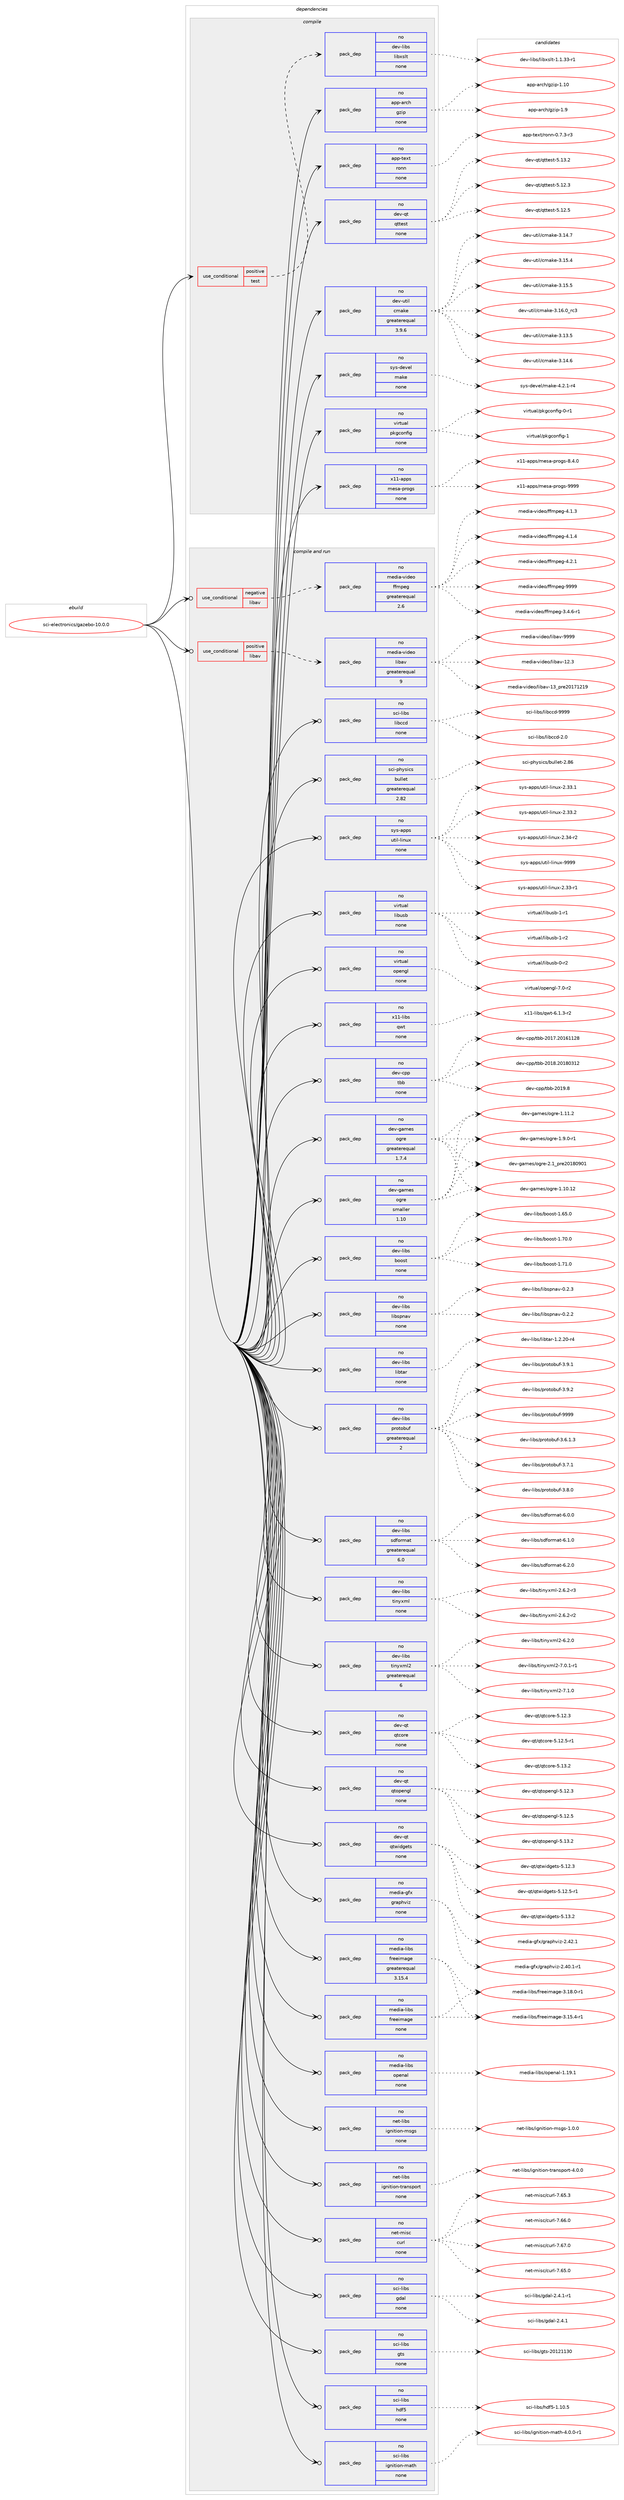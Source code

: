 digraph prolog {

# *************
# Graph options
# *************

newrank=true;
concentrate=true;
compound=true;
graph [rankdir=LR,fontname=Helvetica,fontsize=10,ranksep=1.5];#, ranksep=2.5, nodesep=0.2];
edge  [arrowhead=vee];
node  [fontname=Helvetica,fontsize=10];

# **********
# The ebuild
# **********

subgraph cluster_leftcol {
color=gray;
rank=same;
label=<<i>ebuild</i>>;
id [label="sci-electronics/gazebo-10.0.0", color=red, width=4, href="../sci-electronics/gazebo-10.0.0.svg"];
}

# ****************
# The dependencies
# ****************

subgraph cluster_midcol {
color=gray;
label=<<i>dependencies</i>>;
subgraph cluster_compile {
fillcolor="#eeeeee";
style=filled;
label=<<i>compile</i>>;
subgraph cond207112 {
dependency852628 [label=<<TABLE BORDER="0" CELLBORDER="1" CELLSPACING="0" CELLPADDING="4"><TR><TD ROWSPAN="3" CELLPADDING="10">use_conditional</TD></TR><TR><TD>positive</TD></TR><TR><TD>test</TD></TR></TABLE>>, shape=none, color=red];
subgraph pack630465 {
dependency852629 [label=<<TABLE BORDER="0" CELLBORDER="1" CELLSPACING="0" CELLPADDING="4" WIDTH="220"><TR><TD ROWSPAN="6" CELLPADDING="30">pack_dep</TD></TR><TR><TD WIDTH="110">no</TD></TR><TR><TD>dev-libs</TD></TR><TR><TD>libxslt</TD></TR><TR><TD>none</TD></TR><TR><TD></TD></TR></TABLE>>, shape=none, color=blue];
}
dependency852628:e -> dependency852629:w [weight=20,style="dashed",arrowhead="vee"];
}
id:e -> dependency852628:w [weight=20,style="solid",arrowhead="vee"];
subgraph pack630466 {
dependency852630 [label=<<TABLE BORDER="0" CELLBORDER="1" CELLSPACING="0" CELLPADDING="4" WIDTH="220"><TR><TD ROWSPAN="6" CELLPADDING="30">pack_dep</TD></TR><TR><TD WIDTH="110">no</TD></TR><TR><TD>app-arch</TD></TR><TR><TD>gzip</TD></TR><TR><TD>none</TD></TR><TR><TD></TD></TR></TABLE>>, shape=none, color=blue];
}
id:e -> dependency852630:w [weight=20,style="solid",arrowhead="vee"];
subgraph pack630467 {
dependency852631 [label=<<TABLE BORDER="0" CELLBORDER="1" CELLSPACING="0" CELLPADDING="4" WIDTH="220"><TR><TD ROWSPAN="6" CELLPADDING="30">pack_dep</TD></TR><TR><TD WIDTH="110">no</TD></TR><TR><TD>app-text</TD></TR><TR><TD>ronn</TD></TR><TR><TD>none</TD></TR><TR><TD></TD></TR></TABLE>>, shape=none, color=blue];
}
id:e -> dependency852631:w [weight=20,style="solid",arrowhead="vee"];
subgraph pack630468 {
dependency852632 [label=<<TABLE BORDER="0" CELLBORDER="1" CELLSPACING="0" CELLPADDING="4" WIDTH="220"><TR><TD ROWSPAN="6" CELLPADDING="30">pack_dep</TD></TR><TR><TD WIDTH="110">no</TD></TR><TR><TD>dev-qt</TD></TR><TR><TD>qttest</TD></TR><TR><TD>none</TD></TR><TR><TD></TD></TR></TABLE>>, shape=none, color=blue];
}
id:e -> dependency852632:w [weight=20,style="solid",arrowhead="vee"];
subgraph pack630469 {
dependency852633 [label=<<TABLE BORDER="0" CELLBORDER="1" CELLSPACING="0" CELLPADDING="4" WIDTH="220"><TR><TD ROWSPAN="6" CELLPADDING="30">pack_dep</TD></TR><TR><TD WIDTH="110">no</TD></TR><TR><TD>dev-util</TD></TR><TR><TD>cmake</TD></TR><TR><TD>greaterequal</TD></TR><TR><TD>3.9.6</TD></TR></TABLE>>, shape=none, color=blue];
}
id:e -> dependency852633:w [weight=20,style="solid",arrowhead="vee"];
subgraph pack630470 {
dependency852634 [label=<<TABLE BORDER="0" CELLBORDER="1" CELLSPACING="0" CELLPADDING="4" WIDTH="220"><TR><TD ROWSPAN="6" CELLPADDING="30">pack_dep</TD></TR><TR><TD WIDTH="110">no</TD></TR><TR><TD>sys-devel</TD></TR><TR><TD>make</TD></TR><TR><TD>none</TD></TR><TR><TD></TD></TR></TABLE>>, shape=none, color=blue];
}
id:e -> dependency852634:w [weight=20,style="solid",arrowhead="vee"];
subgraph pack630471 {
dependency852635 [label=<<TABLE BORDER="0" CELLBORDER="1" CELLSPACING="0" CELLPADDING="4" WIDTH="220"><TR><TD ROWSPAN="6" CELLPADDING="30">pack_dep</TD></TR><TR><TD WIDTH="110">no</TD></TR><TR><TD>virtual</TD></TR><TR><TD>pkgconfig</TD></TR><TR><TD>none</TD></TR><TR><TD></TD></TR></TABLE>>, shape=none, color=blue];
}
id:e -> dependency852635:w [weight=20,style="solid",arrowhead="vee"];
subgraph pack630472 {
dependency852636 [label=<<TABLE BORDER="0" CELLBORDER="1" CELLSPACING="0" CELLPADDING="4" WIDTH="220"><TR><TD ROWSPAN="6" CELLPADDING="30">pack_dep</TD></TR><TR><TD WIDTH="110">no</TD></TR><TR><TD>x11-apps</TD></TR><TR><TD>mesa-progs</TD></TR><TR><TD>none</TD></TR><TR><TD></TD></TR></TABLE>>, shape=none, color=blue];
}
id:e -> dependency852636:w [weight=20,style="solid",arrowhead="vee"];
}
subgraph cluster_compileandrun {
fillcolor="#eeeeee";
style=filled;
label=<<i>compile and run</i>>;
subgraph cond207113 {
dependency852637 [label=<<TABLE BORDER="0" CELLBORDER="1" CELLSPACING="0" CELLPADDING="4"><TR><TD ROWSPAN="3" CELLPADDING="10">use_conditional</TD></TR><TR><TD>negative</TD></TR><TR><TD>libav</TD></TR></TABLE>>, shape=none, color=red];
subgraph pack630473 {
dependency852638 [label=<<TABLE BORDER="0" CELLBORDER="1" CELLSPACING="0" CELLPADDING="4" WIDTH="220"><TR><TD ROWSPAN="6" CELLPADDING="30">pack_dep</TD></TR><TR><TD WIDTH="110">no</TD></TR><TR><TD>media-video</TD></TR><TR><TD>ffmpeg</TD></TR><TR><TD>greaterequal</TD></TR><TR><TD>2.6</TD></TR></TABLE>>, shape=none, color=blue];
}
dependency852637:e -> dependency852638:w [weight=20,style="dashed",arrowhead="vee"];
}
id:e -> dependency852637:w [weight=20,style="solid",arrowhead="odotvee"];
subgraph cond207114 {
dependency852639 [label=<<TABLE BORDER="0" CELLBORDER="1" CELLSPACING="0" CELLPADDING="4"><TR><TD ROWSPAN="3" CELLPADDING="10">use_conditional</TD></TR><TR><TD>positive</TD></TR><TR><TD>libav</TD></TR></TABLE>>, shape=none, color=red];
subgraph pack630474 {
dependency852640 [label=<<TABLE BORDER="0" CELLBORDER="1" CELLSPACING="0" CELLPADDING="4" WIDTH="220"><TR><TD ROWSPAN="6" CELLPADDING="30">pack_dep</TD></TR><TR><TD WIDTH="110">no</TD></TR><TR><TD>media-video</TD></TR><TR><TD>libav</TD></TR><TR><TD>greaterequal</TD></TR><TR><TD>9</TD></TR></TABLE>>, shape=none, color=blue];
}
dependency852639:e -> dependency852640:w [weight=20,style="dashed",arrowhead="vee"];
}
id:e -> dependency852639:w [weight=20,style="solid",arrowhead="odotvee"];
subgraph pack630475 {
dependency852641 [label=<<TABLE BORDER="0" CELLBORDER="1" CELLSPACING="0" CELLPADDING="4" WIDTH="220"><TR><TD ROWSPAN="6" CELLPADDING="30">pack_dep</TD></TR><TR><TD WIDTH="110">no</TD></TR><TR><TD>dev-cpp</TD></TR><TR><TD>tbb</TD></TR><TR><TD>none</TD></TR><TR><TD></TD></TR></TABLE>>, shape=none, color=blue];
}
id:e -> dependency852641:w [weight=20,style="solid",arrowhead="odotvee"];
subgraph pack630476 {
dependency852642 [label=<<TABLE BORDER="0" CELLBORDER="1" CELLSPACING="0" CELLPADDING="4" WIDTH="220"><TR><TD ROWSPAN="6" CELLPADDING="30">pack_dep</TD></TR><TR><TD WIDTH="110">no</TD></TR><TR><TD>dev-games</TD></TR><TR><TD>ogre</TD></TR><TR><TD>greaterequal</TD></TR><TR><TD>1.7.4</TD></TR></TABLE>>, shape=none, color=blue];
}
id:e -> dependency852642:w [weight=20,style="solid",arrowhead="odotvee"];
subgraph pack630477 {
dependency852643 [label=<<TABLE BORDER="0" CELLBORDER="1" CELLSPACING="0" CELLPADDING="4" WIDTH="220"><TR><TD ROWSPAN="6" CELLPADDING="30">pack_dep</TD></TR><TR><TD WIDTH="110">no</TD></TR><TR><TD>dev-games</TD></TR><TR><TD>ogre</TD></TR><TR><TD>smaller</TD></TR><TR><TD>1.10</TD></TR></TABLE>>, shape=none, color=blue];
}
id:e -> dependency852643:w [weight=20,style="solid",arrowhead="odotvee"];
subgraph pack630478 {
dependency852644 [label=<<TABLE BORDER="0" CELLBORDER="1" CELLSPACING="0" CELLPADDING="4" WIDTH="220"><TR><TD ROWSPAN="6" CELLPADDING="30">pack_dep</TD></TR><TR><TD WIDTH="110">no</TD></TR><TR><TD>dev-libs</TD></TR><TR><TD>boost</TD></TR><TR><TD>none</TD></TR><TR><TD></TD></TR></TABLE>>, shape=none, color=blue];
}
id:e -> dependency852644:w [weight=20,style="solid",arrowhead="odotvee"];
subgraph pack630479 {
dependency852645 [label=<<TABLE BORDER="0" CELLBORDER="1" CELLSPACING="0" CELLPADDING="4" WIDTH="220"><TR><TD ROWSPAN="6" CELLPADDING="30">pack_dep</TD></TR><TR><TD WIDTH="110">no</TD></TR><TR><TD>dev-libs</TD></TR><TR><TD>libspnav</TD></TR><TR><TD>none</TD></TR><TR><TD></TD></TR></TABLE>>, shape=none, color=blue];
}
id:e -> dependency852645:w [weight=20,style="solid",arrowhead="odotvee"];
subgraph pack630480 {
dependency852646 [label=<<TABLE BORDER="0" CELLBORDER="1" CELLSPACING="0" CELLPADDING="4" WIDTH="220"><TR><TD ROWSPAN="6" CELLPADDING="30">pack_dep</TD></TR><TR><TD WIDTH="110">no</TD></TR><TR><TD>dev-libs</TD></TR><TR><TD>libtar</TD></TR><TR><TD>none</TD></TR><TR><TD></TD></TR></TABLE>>, shape=none, color=blue];
}
id:e -> dependency852646:w [weight=20,style="solid",arrowhead="odotvee"];
subgraph pack630481 {
dependency852647 [label=<<TABLE BORDER="0" CELLBORDER="1" CELLSPACING="0" CELLPADDING="4" WIDTH="220"><TR><TD ROWSPAN="6" CELLPADDING="30">pack_dep</TD></TR><TR><TD WIDTH="110">no</TD></TR><TR><TD>dev-libs</TD></TR><TR><TD>protobuf</TD></TR><TR><TD>greaterequal</TD></TR><TR><TD>2</TD></TR></TABLE>>, shape=none, color=blue];
}
id:e -> dependency852647:w [weight=20,style="solid",arrowhead="odotvee"];
subgraph pack630482 {
dependency852648 [label=<<TABLE BORDER="0" CELLBORDER="1" CELLSPACING="0" CELLPADDING="4" WIDTH="220"><TR><TD ROWSPAN="6" CELLPADDING="30">pack_dep</TD></TR><TR><TD WIDTH="110">no</TD></TR><TR><TD>dev-libs</TD></TR><TR><TD>sdformat</TD></TR><TR><TD>greaterequal</TD></TR><TR><TD>6.0</TD></TR></TABLE>>, shape=none, color=blue];
}
id:e -> dependency852648:w [weight=20,style="solid",arrowhead="odotvee"];
subgraph pack630483 {
dependency852649 [label=<<TABLE BORDER="0" CELLBORDER="1" CELLSPACING="0" CELLPADDING="4" WIDTH="220"><TR><TD ROWSPAN="6" CELLPADDING="30">pack_dep</TD></TR><TR><TD WIDTH="110">no</TD></TR><TR><TD>dev-libs</TD></TR><TR><TD>tinyxml</TD></TR><TR><TD>none</TD></TR><TR><TD></TD></TR></TABLE>>, shape=none, color=blue];
}
id:e -> dependency852649:w [weight=20,style="solid",arrowhead="odotvee"];
subgraph pack630484 {
dependency852650 [label=<<TABLE BORDER="0" CELLBORDER="1" CELLSPACING="0" CELLPADDING="4" WIDTH="220"><TR><TD ROWSPAN="6" CELLPADDING="30">pack_dep</TD></TR><TR><TD WIDTH="110">no</TD></TR><TR><TD>dev-libs</TD></TR><TR><TD>tinyxml2</TD></TR><TR><TD>greaterequal</TD></TR><TR><TD>6</TD></TR></TABLE>>, shape=none, color=blue];
}
id:e -> dependency852650:w [weight=20,style="solid",arrowhead="odotvee"];
subgraph pack630485 {
dependency852651 [label=<<TABLE BORDER="0" CELLBORDER="1" CELLSPACING="0" CELLPADDING="4" WIDTH="220"><TR><TD ROWSPAN="6" CELLPADDING="30">pack_dep</TD></TR><TR><TD WIDTH="110">no</TD></TR><TR><TD>dev-qt</TD></TR><TR><TD>qtcore</TD></TR><TR><TD>none</TD></TR><TR><TD></TD></TR></TABLE>>, shape=none, color=blue];
}
id:e -> dependency852651:w [weight=20,style="solid",arrowhead="odotvee"];
subgraph pack630486 {
dependency852652 [label=<<TABLE BORDER="0" CELLBORDER="1" CELLSPACING="0" CELLPADDING="4" WIDTH="220"><TR><TD ROWSPAN="6" CELLPADDING="30">pack_dep</TD></TR><TR><TD WIDTH="110">no</TD></TR><TR><TD>dev-qt</TD></TR><TR><TD>qtopengl</TD></TR><TR><TD>none</TD></TR><TR><TD></TD></TR></TABLE>>, shape=none, color=blue];
}
id:e -> dependency852652:w [weight=20,style="solid",arrowhead="odotvee"];
subgraph pack630487 {
dependency852653 [label=<<TABLE BORDER="0" CELLBORDER="1" CELLSPACING="0" CELLPADDING="4" WIDTH="220"><TR><TD ROWSPAN="6" CELLPADDING="30">pack_dep</TD></TR><TR><TD WIDTH="110">no</TD></TR><TR><TD>dev-qt</TD></TR><TR><TD>qtwidgets</TD></TR><TR><TD>none</TD></TR><TR><TD></TD></TR></TABLE>>, shape=none, color=blue];
}
id:e -> dependency852653:w [weight=20,style="solid",arrowhead="odotvee"];
subgraph pack630488 {
dependency852654 [label=<<TABLE BORDER="0" CELLBORDER="1" CELLSPACING="0" CELLPADDING="4" WIDTH="220"><TR><TD ROWSPAN="6" CELLPADDING="30">pack_dep</TD></TR><TR><TD WIDTH="110">no</TD></TR><TR><TD>media-gfx</TD></TR><TR><TD>graphviz</TD></TR><TR><TD>none</TD></TR><TR><TD></TD></TR></TABLE>>, shape=none, color=blue];
}
id:e -> dependency852654:w [weight=20,style="solid",arrowhead="odotvee"];
subgraph pack630489 {
dependency852655 [label=<<TABLE BORDER="0" CELLBORDER="1" CELLSPACING="0" CELLPADDING="4" WIDTH="220"><TR><TD ROWSPAN="6" CELLPADDING="30">pack_dep</TD></TR><TR><TD WIDTH="110">no</TD></TR><TR><TD>media-libs</TD></TR><TR><TD>freeimage</TD></TR><TR><TD>greaterequal</TD></TR><TR><TD>3.15.4</TD></TR></TABLE>>, shape=none, color=blue];
}
id:e -> dependency852655:w [weight=20,style="solid",arrowhead="odotvee"];
subgraph pack630490 {
dependency852656 [label=<<TABLE BORDER="0" CELLBORDER="1" CELLSPACING="0" CELLPADDING="4" WIDTH="220"><TR><TD ROWSPAN="6" CELLPADDING="30">pack_dep</TD></TR><TR><TD WIDTH="110">no</TD></TR><TR><TD>media-libs</TD></TR><TR><TD>freeimage</TD></TR><TR><TD>none</TD></TR><TR><TD></TD></TR></TABLE>>, shape=none, color=blue];
}
id:e -> dependency852656:w [weight=20,style="solid",arrowhead="odotvee"];
subgraph pack630491 {
dependency852657 [label=<<TABLE BORDER="0" CELLBORDER="1" CELLSPACING="0" CELLPADDING="4" WIDTH="220"><TR><TD ROWSPAN="6" CELLPADDING="30">pack_dep</TD></TR><TR><TD WIDTH="110">no</TD></TR><TR><TD>media-libs</TD></TR><TR><TD>openal</TD></TR><TR><TD>none</TD></TR><TR><TD></TD></TR></TABLE>>, shape=none, color=blue];
}
id:e -> dependency852657:w [weight=20,style="solid",arrowhead="odotvee"];
subgraph pack630492 {
dependency852658 [label=<<TABLE BORDER="0" CELLBORDER="1" CELLSPACING="0" CELLPADDING="4" WIDTH="220"><TR><TD ROWSPAN="6" CELLPADDING="30">pack_dep</TD></TR><TR><TD WIDTH="110">no</TD></TR><TR><TD>net-libs</TD></TR><TR><TD>ignition-msgs</TD></TR><TR><TD>none</TD></TR><TR><TD></TD></TR></TABLE>>, shape=none, color=blue];
}
id:e -> dependency852658:w [weight=20,style="solid",arrowhead="odotvee"];
subgraph pack630493 {
dependency852659 [label=<<TABLE BORDER="0" CELLBORDER="1" CELLSPACING="0" CELLPADDING="4" WIDTH="220"><TR><TD ROWSPAN="6" CELLPADDING="30">pack_dep</TD></TR><TR><TD WIDTH="110">no</TD></TR><TR><TD>net-libs</TD></TR><TR><TD>ignition-transport</TD></TR><TR><TD>none</TD></TR><TR><TD></TD></TR></TABLE>>, shape=none, color=blue];
}
id:e -> dependency852659:w [weight=20,style="solid",arrowhead="odotvee"];
subgraph pack630494 {
dependency852660 [label=<<TABLE BORDER="0" CELLBORDER="1" CELLSPACING="0" CELLPADDING="4" WIDTH="220"><TR><TD ROWSPAN="6" CELLPADDING="30">pack_dep</TD></TR><TR><TD WIDTH="110">no</TD></TR><TR><TD>net-misc</TD></TR><TR><TD>curl</TD></TR><TR><TD>none</TD></TR><TR><TD></TD></TR></TABLE>>, shape=none, color=blue];
}
id:e -> dependency852660:w [weight=20,style="solid",arrowhead="odotvee"];
subgraph pack630495 {
dependency852661 [label=<<TABLE BORDER="0" CELLBORDER="1" CELLSPACING="0" CELLPADDING="4" WIDTH="220"><TR><TD ROWSPAN="6" CELLPADDING="30">pack_dep</TD></TR><TR><TD WIDTH="110">no</TD></TR><TR><TD>sci-libs</TD></TR><TR><TD>gdal</TD></TR><TR><TD>none</TD></TR><TR><TD></TD></TR></TABLE>>, shape=none, color=blue];
}
id:e -> dependency852661:w [weight=20,style="solid",arrowhead="odotvee"];
subgraph pack630496 {
dependency852662 [label=<<TABLE BORDER="0" CELLBORDER="1" CELLSPACING="0" CELLPADDING="4" WIDTH="220"><TR><TD ROWSPAN="6" CELLPADDING="30">pack_dep</TD></TR><TR><TD WIDTH="110">no</TD></TR><TR><TD>sci-libs</TD></TR><TR><TD>gts</TD></TR><TR><TD>none</TD></TR><TR><TD></TD></TR></TABLE>>, shape=none, color=blue];
}
id:e -> dependency852662:w [weight=20,style="solid",arrowhead="odotvee"];
subgraph pack630497 {
dependency852663 [label=<<TABLE BORDER="0" CELLBORDER="1" CELLSPACING="0" CELLPADDING="4" WIDTH="220"><TR><TD ROWSPAN="6" CELLPADDING="30">pack_dep</TD></TR><TR><TD WIDTH="110">no</TD></TR><TR><TD>sci-libs</TD></TR><TR><TD>hdf5</TD></TR><TR><TD>none</TD></TR><TR><TD></TD></TR></TABLE>>, shape=none, color=blue];
}
id:e -> dependency852663:w [weight=20,style="solid",arrowhead="odotvee"];
subgraph pack630498 {
dependency852664 [label=<<TABLE BORDER="0" CELLBORDER="1" CELLSPACING="0" CELLPADDING="4" WIDTH="220"><TR><TD ROWSPAN="6" CELLPADDING="30">pack_dep</TD></TR><TR><TD WIDTH="110">no</TD></TR><TR><TD>sci-libs</TD></TR><TR><TD>ignition-math</TD></TR><TR><TD>none</TD></TR><TR><TD></TD></TR></TABLE>>, shape=none, color=blue];
}
id:e -> dependency852664:w [weight=20,style="solid",arrowhead="odotvee"];
subgraph pack630499 {
dependency852665 [label=<<TABLE BORDER="0" CELLBORDER="1" CELLSPACING="0" CELLPADDING="4" WIDTH="220"><TR><TD ROWSPAN="6" CELLPADDING="30">pack_dep</TD></TR><TR><TD WIDTH="110">no</TD></TR><TR><TD>sci-libs</TD></TR><TR><TD>libccd</TD></TR><TR><TD>none</TD></TR><TR><TD></TD></TR></TABLE>>, shape=none, color=blue];
}
id:e -> dependency852665:w [weight=20,style="solid",arrowhead="odotvee"];
subgraph pack630500 {
dependency852666 [label=<<TABLE BORDER="0" CELLBORDER="1" CELLSPACING="0" CELLPADDING="4" WIDTH="220"><TR><TD ROWSPAN="6" CELLPADDING="30">pack_dep</TD></TR><TR><TD WIDTH="110">no</TD></TR><TR><TD>sci-physics</TD></TR><TR><TD>bullet</TD></TR><TR><TD>greaterequal</TD></TR><TR><TD>2.82</TD></TR></TABLE>>, shape=none, color=blue];
}
id:e -> dependency852666:w [weight=20,style="solid",arrowhead="odotvee"];
subgraph pack630501 {
dependency852667 [label=<<TABLE BORDER="0" CELLBORDER="1" CELLSPACING="0" CELLPADDING="4" WIDTH="220"><TR><TD ROWSPAN="6" CELLPADDING="30">pack_dep</TD></TR><TR><TD WIDTH="110">no</TD></TR><TR><TD>sys-apps</TD></TR><TR><TD>util-linux</TD></TR><TR><TD>none</TD></TR><TR><TD></TD></TR></TABLE>>, shape=none, color=blue];
}
id:e -> dependency852667:w [weight=20,style="solid",arrowhead="odotvee"];
subgraph pack630502 {
dependency852668 [label=<<TABLE BORDER="0" CELLBORDER="1" CELLSPACING="0" CELLPADDING="4" WIDTH="220"><TR><TD ROWSPAN="6" CELLPADDING="30">pack_dep</TD></TR><TR><TD WIDTH="110">no</TD></TR><TR><TD>virtual</TD></TR><TR><TD>libusb</TD></TR><TR><TD>none</TD></TR><TR><TD></TD></TR></TABLE>>, shape=none, color=blue];
}
id:e -> dependency852668:w [weight=20,style="solid",arrowhead="odotvee"];
subgraph pack630503 {
dependency852669 [label=<<TABLE BORDER="0" CELLBORDER="1" CELLSPACING="0" CELLPADDING="4" WIDTH="220"><TR><TD ROWSPAN="6" CELLPADDING="30">pack_dep</TD></TR><TR><TD WIDTH="110">no</TD></TR><TR><TD>virtual</TD></TR><TR><TD>opengl</TD></TR><TR><TD>none</TD></TR><TR><TD></TD></TR></TABLE>>, shape=none, color=blue];
}
id:e -> dependency852669:w [weight=20,style="solid",arrowhead="odotvee"];
subgraph pack630504 {
dependency852670 [label=<<TABLE BORDER="0" CELLBORDER="1" CELLSPACING="0" CELLPADDING="4" WIDTH="220"><TR><TD ROWSPAN="6" CELLPADDING="30">pack_dep</TD></TR><TR><TD WIDTH="110">no</TD></TR><TR><TD>x11-libs</TD></TR><TR><TD>qwt</TD></TR><TR><TD>none</TD></TR><TR><TD></TD></TR></TABLE>>, shape=none, color=blue];
}
id:e -> dependency852670:w [weight=20,style="solid",arrowhead="odotvee"];
}
subgraph cluster_run {
fillcolor="#eeeeee";
style=filled;
label=<<i>run</i>>;
}
}

# **************
# The candidates
# **************

subgraph cluster_choices {
rank=same;
color=gray;
label=<<i>candidates</i>>;

subgraph choice630465 {
color=black;
nodesep=1;
choice10010111845108105981154710810598120115108116454946494651514511449 [label="dev-libs/libxslt-1.1.33-r1", color=red, width=4,href="../dev-libs/libxslt-1.1.33-r1.svg"];
dependency852629:e -> choice10010111845108105981154710810598120115108116454946494651514511449:w [style=dotted,weight="100"];
}
subgraph choice630466 {
color=black;
nodesep=1;
choice97112112459711499104471031221051124549464948 [label="app-arch/gzip-1.10", color=red, width=4,href="../app-arch/gzip-1.10.svg"];
choice971121124597114991044710312210511245494657 [label="app-arch/gzip-1.9", color=red, width=4,href="../app-arch/gzip-1.9.svg"];
dependency852630:e -> choice97112112459711499104471031221051124549464948:w [style=dotted,weight="100"];
dependency852630:e -> choice971121124597114991044710312210511245494657:w [style=dotted,weight="100"];
}
subgraph choice630467 {
color=black;
nodesep=1;
choice9711211245116101120116471141111101104548465546514511451 [label="app-text/ronn-0.7.3-r3", color=red, width=4,href="../app-text/ronn-0.7.3-r3.svg"];
dependency852631:e -> choice9711211245116101120116471141111101104548465546514511451:w [style=dotted,weight="100"];
}
subgraph choice630468 {
color=black;
nodesep=1;
choice100101118451131164711311611610111511645534649504651 [label="dev-qt/qttest-5.12.3", color=red, width=4,href="../dev-qt/qttest-5.12.3.svg"];
choice100101118451131164711311611610111511645534649504653 [label="dev-qt/qttest-5.12.5", color=red, width=4,href="../dev-qt/qttest-5.12.5.svg"];
choice100101118451131164711311611610111511645534649514650 [label="dev-qt/qttest-5.13.2", color=red, width=4,href="../dev-qt/qttest-5.13.2.svg"];
dependency852632:e -> choice100101118451131164711311611610111511645534649504651:w [style=dotted,weight="100"];
dependency852632:e -> choice100101118451131164711311611610111511645534649504653:w [style=dotted,weight="100"];
dependency852632:e -> choice100101118451131164711311611610111511645534649514650:w [style=dotted,weight="100"];
}
subgraph choice630469 {
color=black;
nodesep=1;
choice1001011184511711610510847991099710710145514649514653 [label="dev-util/cmake-3.13.5", color=red, width=4,href="../dev-util/cmake-3.13.5.svg"];
choice1001011184511711610510847991099710710145514649524654 [label="dev-util/cmake-3.14.6", color=red, width=4,href="../dev-util/cmake-3.14.6.svg"];
choice1001011184511711610510847991099710710145514649524655 [label="dev-util/cmake-3.14.7", color=red, width=4,href="../dev-util/cmake-3.14.7.svg"];
choice1001011184511711610510847991099710710145514649534652 [label="dev-util/cmake-3.15.4", color=red, width=4,href="../dev-util/cmake-3.15.4.svg"];
choice1001011184511711610510847991099710710145514649534653 [label="dev-util/cmake-3.15.5", color=red, width=4,href="../dev-util/cmake-3.15.5.svg"];
choice1001011184511711610510847991099710710145514649544648951149951 [label="dev-util/cmake-3.16.0_rc3", color=red, width=4,href="../dev-util/cmake-3.16.0_rc3.svg"];
dependency852633:e -> choice1001011184511711610510847991099710710145514649514653:w [style=dotted,weight="100"];
dependency852633:e -> choice1001011184511711610510847991099710710145514649524654:w [style=dotted,weight="100"];
dependency852633:e -> choice1001011184511711610510847991099710710145514649524655:w [style=dotted,weight="100"];
dependency852633:e -> choice1001011184511711610510847991099710710145514649534652:w [style=dotted,weight="100"];
dependency852633:e -> choice1001011184511711610510847991099710710145514649534653:w [style=dotted,weight="100"];
dependency852633:e -> choice1001011184511711610510847991099710710145514649544648951149951:w [style=dotted,weight="100"];
}
subgraph choice630470 {
color=black;
nodesep=1;
choice1151211154510010111810110847109971071014552465046494511452 [label="sys-devel/make-4.2.1-r4", color=red, width=4,href="../sys-devel/make-4.2.1-r4.svg"];
dependency852634:e -> choice1151211154510010111810110847109971071014552465046494511452:w [style=dotted,weight="100"];
}
subgraph choice630471 {
color=black;
nodesep=1;
choice11810511411611797108471121071039911111010210510345484511449 [label="virtual/pkgconfig-0-r1", color=red, width=4,href="../virtual/pkgconfig-0-r1.svg"];
choice1181051141161179710847112107103991111101021051034549 [label="virtual/pkgconfig-1", color=red, width=4,href="../virtual/pkgconfig-1.svg"];
dependency852635:e -> choice11810511411611797108471121071039911111010210510345484511449:w [style=dotted,weight="100"];
dependency852635:e -> choice1181051141161179710847112107103991111101021051034549:w [style=dotted,weight="100"];
}
subgraph choice630472 {
color=black;
nodesep=1;
choice12049494597112112115471091011159745112114111103115455646524648 [label="x11-apps/mesa-progs-8.4.0", color=red, width=4,href="../x11-apps/mesa-progs-8.4.0.svg"];
choice120494945971121121154710910111597451121141111031154557575757 [label="x11-apps/mesa-progs-9999", color=red, width=4,href="../x11-apps/mesa-progs-9999.svg"];
dependency852636:e -> choice12049494597112112115471091011159745112114111103115455646524648:w [style=dotted,weight="100"];
dependency852636:e -> choice120494945971121121154710910111597451121141111031154557575757:w [style=dotted,weight="100"];
}
subgraph choice630473 {
color=black;
nodesep=1;
choice1091011001059745118105100101111471021021091121011034551465246544511449 [label="media-video/ffmpeg-3.4.6-r1", color=red, width=4,href="../media-video/ffmpeg-3.4.6-r1.svg"];
choice109101100105974511810510010111147102102109112101103455246494651 [label="media-video/ffmpeg-4.1.3", color=red, width=4,href="../media-video/ffmpeg-4.1.3.svg"];
choice109101100105974511810510010111147102102109112101103455246494652 [label="media-video/ffmpeg-4.1.4", color=red, width=4,href="../media-video/ffmpeg-4.1.4.svg"];
choice109101100105974511810510010111147102102109112101103455246504649 [label="media-video/ffmpeg-4.2.1", color=red, width=4,href="../media-video/ffmpeg-4.2.1.svg"];
choice1091011001059745118105100101111471021021091121011034557575757 [label="media-video/ffmpeg-9999", color=red, width=4,href="../media-video/ffmpeg-9999.svg"];
dependency852638:e -> choice1091011001059745118105100101111471021021091121011034551465246544511449:w [style=dotted,weight="100"];
dependency852638:e -> choice109101100105974511810510010111147102102109112101103455246494651:w [style=dotted,weight="100"];
dependency852638:e -> choice109101100105974511810510010111147102102109112101103455246494652:w [style=dotted,weight="100"];
dependency852638:e -> choice109101100105974511810510010111147102102109112101103455246504649:w [style=dotted,weight="100"];
dependency852638:e -> choice1091011001059745118105100101111471021021091121011034557575757:w [style=dotted,weight="100"];
}
subgraph choice630474 {
color=black;
nodesep=1;
choice10910110010597451181051001011114710810598971184549504651 [label="media-video/libav-12.3", color=red, width=4,href="../media-video/libav-12.3.svg"];
choice1091011001059745118105100101111471081059897118454951951121141015048495549504957 [label="media-video/libav-13_pre20171219", color=red, width=4,href="../media-video/libav-13_pre20171219.svg"];
choice10910110010597451181051001011114710810598971184557575757 [label="media-video/libav-9999", color=red, width=4,href="../media-video/libav-9999.svg"];
dependency852640:e -> choice10910110010597451181051001011114710810598971184549504651:w [style=dotted,weight="100"];
dependency852640:e -> choice1091011001059745118105100101111471081059897118454951951121141015048495549504957:w [style=dotted,weight="100"];
dependency852640:e -> choice10910110010597451181051001011114710810598971184557575757:w [style=dotted,weight="100"];
}
subgraph choice630475 {
color=black;
nodesep=1;
choice10010111845991121124711698984550484955465048495449495056 [label="dev-cpp/tbb-2017.20161128", color=red, width=4,href="../dev-cpp/tbb-2017.20161128.svg"];
choice10010111845991121124711698984550484956465048495648514950 [label="dev-cpp/tbb-2018.20180312", color=red, width=4,href="../dev-cpp/tbb-2018.20180312.svg"];
choice100101118459911211247116989845504849574656 [label="dev-cpp/tbb-2019.8", color=red, width=4,href="../dev-cpp/tbb-2019.8.svg"];
dependency852641:e -> choice10010111845991121124711698984550484955465048495449495056:w [style=dotted,weight="100"];
dependency852641:e -> choice10010111845991121124711698984550484956465048495648514950:w [style=dotted,weight="100"];
dependency852641:e -> choice100101118459911211247116989845504849574656:w [style=dotted,weight="100"];
}
subgraph choice630476 {
color=black;
nodesep=1;
choice1001011184510397109101115471111031141014549464948464950 [label="dev-games/ogre-1.10.12", color=red, width=4,href="../dev-games/ogre-1.10.12.svg"];
choice10010111845103971091011154711110311410145494649494650 [label="dev-games/ogre-1.11.2", color=red, width=4,href="../dev-games/ogre-1.11.2.svg"];
choice1001011184510397109101115471111031141014549465746484511449 [label="dev-games/ogre-1.9.0-r1", color=red, width=4,href="../dev-games/ogre-1.9.0-r1.svg"];
choice10010111845103971091011154711110311410145504649951121141015048495648574849 [label="dev-games/ogre-2.1_pre20180901", color=red, width=4,href="../dev-games/ogre-2.1_pre20180901.svg"];
dependency852642:e -> choice1001011184510397109101115471111031141014549464948464950:w [style=dotted,weight="100"];
dependency852642:e -> choice10010111845103971091011154711110311410145494649494650:w [style=dotted,weight="100"];
dependency852642:e -> choice1001011184510397109101115471111031141014549465746484511449:w [style=dotted,weight="100"];
dependency852642:e -> choice10010111845103971091011154711110311410145504649951121141015048495648574849:w [style=dotted,weight="100"];
}
subgraph choice630477 {
color=black;
nodesep=1;
choice1001011184510397109101115471111031141014549464948464950 [label="dev-games/ogre-1.10.12", color=red, width=4,href="../dev-games/ogre-1.10.12.svg"];
choice10010111845103971091011154711110311410145494649494650 [label="dev-games/ogre-1.11.2", color=red, width=4,href="../dev-games/ogre-1.11.2.svg"];
choice1001011184510397109101115471111031141014549465746484511449 [label="dev-games/ogre-1.9.0-r1", color=red, width=4,href="../dev-games/ogre-1.9.0-r1.svg"];
choice10010111845103971091011154711110311410145504649951121141015048495648574849 [label="dev-games/ogre-2.1_pre20180901", color=red, width=4,href="../dev-games/ogre-2.1_pre20180901.svg"];
dependency852643:e -> choice1001011184510397109101115471111031141014549464948464950:w [style=dotted,weight="100"];
dependency852643:e -> choice10010111845103971091011154711110311410145494649494650:w [style=dotted,weight="100"];
dependency852643:e -> choice1001011184510397109101115471111031141014549465746484511449:w [style=dotted,weight="100"];
dependency852643:e -> choice10010111845103971091011154711110311410145504649951121141015048495648574849:w [style=dotted,weight="100"];
}
subgraph choice630478 {
color=black;
nodesep=1;
choice1001011184510810598115479811111111511645494654534648 [label="dev-libs/boost-1.65.0", color=red, width=4,href="../dev-libs/boost-1.65.0.svg"];
choice1001011184510810598115479811111111511645494655484648 [label="dev-libs/boost-1.70.0", color=red, width=4,href="../dev-libs/boost-1.70.0.svg"];
choice1001011184510810598115479811111111511645494655494648 [label="dev-libs/boost-1.71.0", color=red, width=4,href="../dev-libs/boost-1.71.0.svg"];
dependency852644:e -> choice1001011184510810598115479811111111511645494654534648:w [style=dotted,weight="100"];
dependency852644:e -> choice1001011184510810598115479811111111511645494655484648:w [style=dotted,weight="100"];
dependency852644:e -> choice1001011184510810598115479811111111511645494655494648:w [style=dotted,weight="100"];
}
subgraph choice630479 {
color=black;
nodesep=1;
choice1001011184510810598115471081059811511211097118454846504650 [label="dev-libs/libspnav-0.2.2", color=red, width=4,href="../dev-libs/libspnav-0.2.2.svg"];
choice1001011184510810598115471081059811511211097118454846504651 [label="dev-libs/libspnav-0.2.3", color=red, width=4,href="../dev-libs/libspnav-0.2.3.svg"];
dependency852645:e -> choice1001011184510810598115471081059811511211097118454846504650:w [style=dotted,weight="100"];
dependency852645:e -> choice1001011184510810598115471081059811511211097118454846504651:w [style=dotted,weight="100"];
}
subgraph choice630480 {
color=black;
nodesep=1;
choice1001011184510810598115471081059811697114454946504650484511452 [label="dev-libs/libtar-1.2.20-r4", color=red, width=4,href="../dev-libs/libtar-1.2.20-r4.svg"];
dependency852646:e -> choice1001011184510810598115471081059811697114454946504650484511452:w [style=dotted,weight="100"];
}
subgraph choice630481 {
color=black;
nodesep=1;
choice100101118451081059811547112114111116111981171024551465446494651 [label="dev-libs/protobuf-3.6.1.3", color=red, width=4,href="../dev-libs/protobuf-3.6.1.3.svg"];
choice10010111845108105981154711211411111611198117102455146554649 [label="dev-libs/protobuf-3.7.1", color=red, width=4,href="../dev-libs/protobuf-3.7.1.svg"];
choice10010111845108105981154711211411111611198117102455146564648 [label="dev-libs/protobuf-3.8.0", color=red, width=4,href="../dev-libs/protobuf-3.8.0.svg"];
choice10010111845108105981154711211411111611198117102455146574649 [label="dev-libs/protobuf-3.9.1", color=red, width=4,href="../dev-libs/protobuf-3.9.1.svg"];
choice10010111845108105981154711211411111611198117102455146574650 [label="dev-libs/protobuf-3.9.2", color=red, width=4,href="../dev-libs/protobuf-3.9.2.svg"];
choice100101118451081059811547112114111116111981171024557575757 [label="dev-libs/protobuf-9999", color=red, width=4,href="../dev-libs/protobuf-9999.svg"];
dependency852647:e -> choice100101118451081059811547112114111116111981171024551465446494651:w [style=dotted,weight="100"];
dependency852647:e -> choice10010111845108105981154711211411111611198117102455146554649:w [style=dotted,weight="100"];
dependency852647:e -> choice10010111845108105981154711211411111611198117102455146564648:w [style=dotted,weight="100"];
dependency852647:e -> choice10010111845108105981154711211411111611198117102455146574649:w [style=dotted,weight="100"];
dependency852647:e -> choice10010111845108105981154711211411111611198117102455146574650:w [style=dotted,weight="100"];
dependency852647:e -> choice100101118451081059811547112114111116111981171024557575757:w [style=dotted,weight="100"];
}
subgraph choice630482 {
color=black;
nodesep=1;
choice10010111845108105981154711510010211111410997116455446484648 [label="dev-libs/sdformat-6.0.0", color=red, width=4,href="../dev-libs/sdformat-6.0.0.svg"];
choice10010111845108105981154711510010211111410997116455446494648 [label="dev-libs/sdformat-6.1.0", color=red, width=4,href="../dev-libs/sdformat-6.1.0.svg"];
choice10010111845108105981154711510010211111410997116455446504648 [label="dev-libs/sdformat-6.2.0", color=red, width=4,href="../dev-libs/sdformat-6.2.0.svg"];
dependency852648:e -> choice10010111845108105981154711510010211111410997116455446484648:w [style=dotted,weight="100"];
dependency852648:e -> choice10010111845108105981154711510010211111410997116455446494648:w [style=dotted,weight="100"];
dependency852648:e -> choice10010111845108105981154711510010211111410997116455446504648:w [style=dotted,weight="100"];
}
subgraph choice630483 {
color=black;
nodesep=1;
choice1001011184510810598115471161051101211201091084550465446504511450 [label="dev-libs/tinyxml-2.6.2-r2", color=red, width=4,href="../dev-libs/tinyxml-2.6.2-r2.svg"];
choice1001011184510810598115471161051101211201091084550465446504511451 [label="dev-libs/tinyxml-2.6.2-r3", color=red, width=4,href="../dev-libs/tinyxml-2.6.2-r3.svg"];
dependency852649:e -> choice1001011184510810598115471161051101211201091084550465446504511450:w [style=dotted,weight="100"];
dependency852649:e -> choice1001011184510810598115471161051101211201091084550465446504511451:w [style=dotted,weight="100"];
}
subgraph choice630484 {
color=black;
nodesep=1;
choice10010111845108105981154711610511012112010910850455446504648 [label="dev-libs/tinyxml2-6.2.0", color=red, width=4,href="../dev-libs/tinyxml2-6.2.0.svg"];
choice100101118451081059811547116105110121120109108504555464846494511449 [label="dev-libs/tinyxml2-7.0.1-r1", color=red, width=4,href="../dev-libs/tinyxml2-7.0.1-r1.svg"];
choice10010111845108105981154711610511012112010910850455546494648 [label="dev-libs/tinyxml2-7.1.0", color=red, width=4,href="../dev-libs/tinyxml2-7.1.0.svg"];
dependency852650:e -> choice10010111845108105981154711610511012112010910850455446504648:w [style=dotted,weight="100"];
dependency852650:e -> choice100101118451081059811547116105110121120109108504555464846494511449:w [style=dotted,weight="100"];
dependency852650:e -> choice10010111845108105981154711610511012112010910850455546494648:w [style=dotted,weight="100"];
}
subgraph choice630485 {
color=black;
nodesep=1;
choice10010111845113116471131169911111410145534649504651 [label="dev-qt/qtcore-5.12.3", color=red, width=4,href="../dev-qt/qtcore-5.12.3.svg"];
choice100101118451131164711311699111114101455346495046534511449 [label="dev-qt/qtcore-5.12.5-r1", color=red, width=4,href="../dev-qt/qtcore-5.12.5-r1.svg"];
choice10010111845113116471131169911111410145534649514650 [label="dev-qt/qtcore-5.13.2", color=red, width=4,href="../dev-qt/qtcore-5.13.2.svg"];
dependency852651:e -> choice10010111845113116471131169911111410145534649504651:w [style=dotted,weight="100"];
dependency852651:e -> choice100101118451131164711311699111114101455346495046534511449:w [style=dotted,weight="100"];
dependency852651:e -> choice10010111845113116471131169911111410145534649514650:w [style=dotted,weight="100"];
}
subgraph choice630486 {
color=black;
nodesep=1;
choice100101118451131164711311611111210111010310845534649504651 [label="dev-qt/qtopengl-5.12.3", color=red, width=4,href="../dev-qt/qtopengl-5.12.3.svg"];
choice100101118451131164711311611111210111010310845534649504653 [label="dev-qt/qtopengl-5.12.5", color=red, width=4,href="../dev-qt/qtopengl-5.12.5.svg"];
choice100101118451131164711311611111210111010310845534649514650 [label="dev-qt/qtopengl-5.13.2", color=red, width=4,href="../dev-qt/qtopengl-5.13.2.svg"];
dependency852652:e -> choice100101118451131164711311611111210111010310845534649504651:w [style=dotted,weight="100"];
dependency852652:e -> choice100101118451131164711311611111210111010310845534649504653:w [style=dotted,weight="100"];
dependency852652:e -> choice100101118451131164711311611111210111010310845534649514650:w [style=dotted,weight="100"];
}
subgraph choice630487 {
color=black;
nodesep=1;
choice100101118451131164711311611910510010310111611545534649504651 [label="dev-qt/qtwidgets-5.12.3", color=red, width=4,href="../dev-qt/qtwidgets-5.12.3.svg"];
choice1001011184511311647113116119105100103101116115455346495046534511449 [label="dev-qt/qtwidgets-5.12.5-r1", color=red, width=4,href="../dev-qt/qtwidgets-5.12.5-r1.svg"];
choice100101118451131164711311611910510010310111611545534649514650 [label="dev-qt/qtwidgets-5.13.2", color=red, width=4,href="../dev-qt/qtwidgets-5.13.2.svg"];
dependency852653:e -> choice100101118451131164711311611910510010310111611545534649504651:w [style=dotted,weight="100"];
dependency852653:e -> choice1001011184511311647113116119105100103101116115455346495046534511449:w [style=dotted,weight="100"];
dependency852653:e -> choice100101118451131164711311611910510010310111611545534649514650:w [style=dotted,weight="100"];
}
subgraph choice630488 {
color=black;
nodesep=1;
choice10910110010597451031021204710311497112104118105122455046524846494511449 [label="media-gfx/graphviz-2.40.1-r1", color=red, width=4,href="../media-gfx/graphviz-2.40.1-r1.svg"];
choice1091011001059745103102120471031149711210411810512245504652504649 [label="media-gfx/graphviz-2.42.1", color=red, width=4,href="../media-gfx/graphviz-2.42.1.svg"];
dependency852654:e -> choice10910110010597451031021204710311497112104118105122455046524846494511449:w [style=dotted,weight="100"];
dependency852654:e -> choice1091011001059745103102120471031149711210411810512245504652504649:w [style=dotted,weight="100"];
}
subgraph choice630489 {
color=black;
nodesep=1;
choice1091011001059745108105981154710211410110110510997103101455146495346524511449 [label="media-libs/freeimage-3.15.4-r1", color=red, width=4,href="../media-libs/freeimage-3.15.4-r1.svg"];
choice1091011001059745108105981154710211410110110510997103101455146495646484511449 [label="media-libs/freeimage-3.18.0-r1", color=red, width=4,href="../media-libs/freeimage-3.18.0-r1.svg"];
dependency852655:e -> choice1091011001059745108105981154710211410110110510997103101455146495346524511449:w [style=dotted,weight="100"];
dependency852655:e -> choice1091011001059745108105981154710211410110110510997103101455146495646484511449:w [style=dotted,weight="100"];
}
subgraph choice630490 {
color=black;
nodesep=1;
choice1091011001059745108105981154710211410110110510997103101455146495346524511449 [label="media-libs/freeimage-3.15.4-r1", color=red, width=4,href="../media-libs/freeimage-3.15.4-r1.svg"];
choice1091011001059745108105981154710211410110110510997103101455146495646484511449 [label="media-libs/freeimage-3.18.0-r1", color=red, width=4,href="../media-libs/freeimage-3.18.0-r1.svg"];
dependency852656:e -> choice1091011001059745108105981154710211410110110510997103101455146495346524511449:w [style=dotted,weight="100"];
dependency852656:e -> choice1091011001059745108105981154710211410110110510997103101455146495646484511449:w [style=dotted,weight="100"];
}
subgraph choice630491 {
color=black;
nodesep=1;
choice109101100105974510810598115471111121011109710845494649574649 [label="media-libs/openal-1.19.1", color=red, width=4,href="../media-libs/openal-1.19.1.svg"];
dependency852657:e -> choice109101100105974510810598115471111121011109710845494649574649:w [style=dotted,weight="100"];
}
subgraph choice630492 {
color=black;
nodesep=1;
choice11010111645108105981154710510311010511610511111045109115103115454946484648 [label="net-libs/ignition-msgs-1.0.0", color=red, width=4,href="../net-libs/ignition-msgs-1.0.0.svg"];
dependency852658:e -> choice11010111645108105981154710510311010511610511111045109115103115454946484648:w [style=dotted,weight="100"];
}
subgraph choice630493 {
color=black;
nodesep=1;
choice1101011164510810598115471051031101051161051111104511611497110115112111114116455246484648 [label="net-libs/ignition-transport-4.0.0", color=red, width=4,href="../net-libs/ignition-transport-4.0.0.svg"];
dependency852659:e -> choice1101011164510810598115471051031101051161051111104511611497110115112111114116455246484648:w [style=dotted,weight="100"];
}
subgraph choice630494 {
color=black;
nodesep=1;
choice1101011164510910511599479911711410845554654534648 [label="net-misc/curl-7.65.0", color=red, width=4,href="../net-misc/curl-7.65.0.svg"];
choice1101011164510910511599479911711410845554654534651 [label="net-misc/curl-7.65.3", color=red, width=4,href="../net-misc/curl-7.65.3.svg"];
choice1101011164510910511599479911711410845554654544648 [label="net-misc/curl-7.66.0", color=red, width=4,href="../net-misc/curl-7.66.0.svg"];
choice1101011164510910511599479911711410845554654554648 [label="net-misc/curl-7.67.0", color=red, width=4,href="../net-misc/curl-7.67.0.svg"];
dependency852660:e -> choice1101011164510910511599479911711410845554654534648:w [style=dotted,weight="100"];
dependency852660:e -> choice1101011164510910511599479911711410845554654534651:w [style=dotted,weight="100"];
dependency852660:e -> choice1101011164510910511599479911711410845554654544648:w [style=dotted,weight="100"];
dependency852660:e -> choice1101011164510910511599479911711410845554654554648:w [style=dotted,weight="100"];
}
subgraph choice630495 {
color=black;
nodesep=1;
choice1159910545108105981154710310097108455046524649 [label="sci-libs/gdal-2.4.1", color=red, width=4,href="../sci-libs/gdal-2.4.1.svg"];
choice11599105451081059811547103100971084550465246494511449 [label="sci-libs/gdal-2.4.1-r1", color=red, width=4,href="../sci-libs/gdal-2.4.1-r1.svg"];
dependency852661:e -> choice1159910545108105981154710310097108455046524649:w [style=dotted,weight="100"];
dependency852661:e -> choice11599105451081059811547103100971084550465246494511449:w [style=dotted,weight="100"];
}
subgraph choice630496 {
color=black;
nodesep=1;
choice11599105451081059811547103116115455048495049495148 [label="sci-libs/gts-20121130", color=red, width=4,href="../sci-libs/gts-20121130.svg"];
dependency852662:e -> choice11599105451081059811547103116115455048495049495148:w [style=dotted,weight="100"];
}
subgraph choice630497 {
color=black;
nodesep=1;
choice115991054510810598115471041001025345494649484653 [label="sci-libs/hdf5-1.10.5", color=red, width=4,href="../sci-libs/hdf5-1.10.5.svg"];
dependency852663:e -> choice115991054510810598115471041001025345494649484653:w [style=dotted,weight="100"];
}
subgraph choice630498 {
color=black;
nodesep=1;
choice1159910545108105981154710510311010511610511111045109971161044552464846484511449 [label="sci-libs/ignition-math-4.0.0-r1", color=red, width=4,href="../sci-libs/ignition-math-4.0.0-r1.svg"];
dependency852664:e -> choice1159910545108105981154710510311010511610511111045109971161044552464846484511449:w [style=dotted,weight="100"];
}
subgraph choice630499 {
color=black;
nodesep=1;
choice1159910545108105981154710810598999910045504648 [label="sci-libs/libccd-2.0", color=red, width=4,href="../sci-libs/libccd-2.0.svg"];
choice115991054510810598115471081059899991004557575757 [label="sci-libs/libccd-9999", color=red, width=4,href="../sci-libs/libccd-9999.svg"];
dependency852665:e -> choice1159910545108105981154710810598999910045504648:w [style=dotted,weight="100"];
dependency852665:e -> choice115991054510810598115471081059899991004557575757:w [style=dotted,weight="100"];
}
subgraph choice630500 {
color=black;
nodesep=1;
choice11599105451121041211151059911547981171081081011164550465654 [label="sci-physics/bullet-2.86", color=red, width=4,href="../sci-physics/bullet-2.86.svg"];
dependency852666:e -> choice11599105451121041211151059911547981171081081011164550465654:w [style=dotted,weight="100"];
}
subgraph choice630501 {
color=black;
nodesep=1;
choice1151211154597112112115471171161051084510810511011712045504651514511449 [label="sys-apps/util-linux-2.33-r1", color=red, width=4,href="../sys-apps/util-linux-2.33-r1.svg"];
choice1151211154597112112115471171161051084510810511011712045504651514649 [label="sys-apps/util-linux-2.33.1", color=red, width=4,href="../sys-apps/util-linux-2.33.1.svg"];
choice1151211154597112112115471171161051084510810511011712045504651514650 [label="sys-apps/util-linux-2.33.2", color=red, width=4,href="../sys-apps/util-linux-2.33.2.svg"];
choice1151211154597112112115471171161051084510810511011712045504651524511450 [label="sys-apps/util-linux-2.34-r2", color=red, width=4,href="../sys-apps/util-linux-2.34-r2.svg"];
choice115121115459711211211547117116105108451081051101171204557575757 [label="sys-apps/util-linux-9999", color=red, width=4,href="../sys-apps/util-linux-9999.svg"];
dependency852667:e -> choice1151211154597112112115471171161051084510810511011712045504651514511449:w [style=dotted,weight="100"];
dependency852667:e -> choice1151211154597112112115471171161051084510810511011712045504651514649:w [style=dotted,weight="100"];
dependency852667:e -> choice1151211154597112112115471171161051084510810511011712045504651514650:w [style=dotted,weight="100"];
dependency852667:e -> choice1151211154597112112115471171161051084510810511011712045504651524511450:w [style=dotted,weight="100"];
dependency852667:e -> choice115121115459711211211547117116105108451081051101171204557575757:w [style=dotted,weight="100"];
}
subgraph choice630502 {
color=black;
nodesep=1;
choice1181051141161179710847108105981171159845484511450 [label="virtual/libusb-0-r2", color=red, width=4,href="../virtual/libusb-0-r2.svg"];
choice1181051141161179710847108105981171159845494511449 [label="virtual/libusb-1-r1", color=red, width=4,href="../virtual/libusb-1-r1.svg"];
choice1181051141161179710847108105981171159845494511450 [label="virtual/libusb-1-r2", color=red, width=4,href="../virtual/libusb-1-r2.svg"];
dependency852668:e -> choice1181051141161179710847108105981171159845484511450:w [style=dotted,weight="100"];
dependency852668:e -> choice1181051141161179710847108105981171159845494511449:w [style=dotted,weight="100"];
dependency852668:e -> choice1181051141161179710847108105981171159845494511450:w [style=dotted,weight="100"];
}
subgraph choice630503 {
color=black;
nodesep=1;
choice1181051141161179710847111112101110103108455546484511450 [label="virtual/opengl-7.0-r2", color=red, width=4,href="../virtual/opengl-7.0-r2.svg"];
dependency852669:e -> choice1181051141161179710847111112101110103108455546484511450:w [style=dotted,weight="100"];
}
subgraph choice630504 {
color=black;
nodesep=1;
choice12049494510810598115471131191164554464946514511450 [label="x11-libs/qwt-6.1.3-r2", color=red, width=4,href="../x11-libs/qwt-6.1.3-r2.svg"];
dependency852670:e -> choice12049494510810598115471131191164554464946514511450:w [style=dotted,weight="100"];
}
}

}
